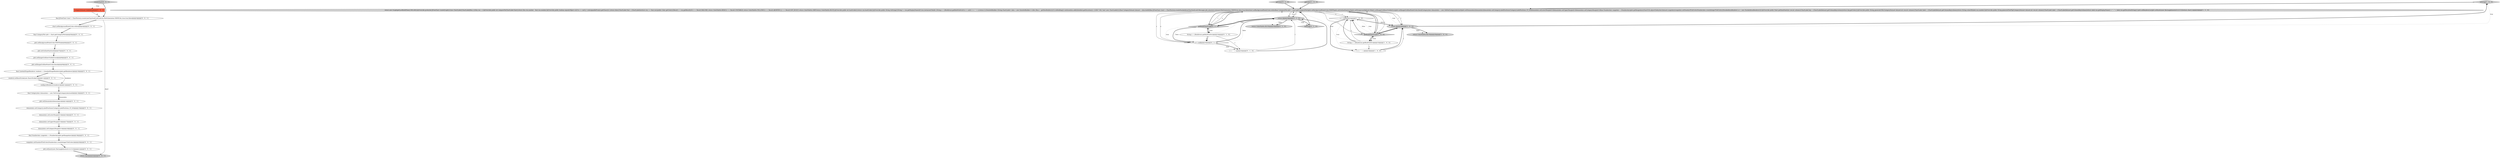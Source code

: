 digraph {
33 [style = filled, label = "final NumberAxis rangeAxis = (NumberAxis)plot.getRangeAxis()@@@19@@@['0', '0', '1']", fillcolor = white, shape = ellipse image = "AAA0AAABBB3BBB"];
7 [style = filled, label = "toString['1', '0', '0']", fillcolor = lightgray, shape = diamond image = "AAA0AAABBB1BBB"];
19 [style = filled, label = "final LineAndShapeRenderer renderer = (LineAndShapeRenderer)plot.getRenderer()@@@10@@@['0', '0', '1']", fillcolor = white, shape = ellipse image = "AAA0AAABBB3BBB"];
27 [style = filled, label = "plot.setRangeGridlinesVisible(true)@@@8@@@['0', '0', '1']", fillcolor = white, shape = ellipse image = "AAA0AAABBB3BBB"];
14 [style = filled, label = "return ColorPalette.BLUE@@@25@@@['0', '1', '0']", fillcolor = lightgray, shape = ellipse image = "AAA0AAABBB2BBB"];
11 [style = filled, label = "l += ' ' + s@@@34@@@['0', '1', '0']", fillcolor = white, shape = ellipse image = "AAA0AAABBB2BBB"];
3 [style = filled, label = "s != null@@@34@@@['1', '0', '0']", fillcolor = white, shape = diamond image = "AAA0AAABBB1BBB"];
13 [style = filled, label = "return l@@@36@@@['0', '1', '0']", fillcolor = lightgray, shape = ellipse image = "AAA0AAABBB2BBB"];
30 [style = filled, label = "plot.setDomainAxis(domainAxis)@@@14@@@['0', '0', '1']", fillcolor = white, shape = ellipse image = "AAA0AAABBB3BBB"];
34 [style = filled, label = "renderer.setBaseStroke(new BasicStroke(3))@@@11@@@['0', '0', '1']", fillcolor = white, shape = ellipse image = "AAA0AAABBB3BBB"];
0 [style = filled, label = "getBuildTimeGraph['1', '0', '0']", fillcolor = lightgray, shape = diamond image = "AAA0AAABBB1BBB"];
29 [style = filled, label = "createChart['0', '0', '1']", fillcolor = lightgray, shape = diamond image = "AAA0AAABBB3BBB"];
23 [style = filled, label = "CategoryDataset ds@@@2@@@['0', '0', '1']", fillcolor = tomato, shape = box image = "AAA0AAABBB3BBB"];
38 [style = filled, label = "chart.setBackgroundPaint(Color.white)@@@4@@@['0', '0', '1']", fillcolor = white, shape = ellipse image = "AAA0AAABBB3BBB"];
18 [style = filled, label = "final JFreeChart chart = ChartFactory.createLineChart(null,null,null,ds,PlotOrientation.VERTICAL,true,true,false)@@@3@@@['0', '0', '1']", fillcolor = white, shape = ellipse image = "AAA0AAABBB3BBB"];
8 [style = filled, label = "return ColorPalette.BLUE@@@25@@@['1', '0', '0']", fillcolor = lightgray, shape = ellipse image = "AAA0AAABBB1BBB"];
12 [style = filled, label = "s != null@@@34@@@['0', '1', '0']", fillcolor = white, shape = diamond image = "AAA0AAABBB2BBB"];
32 [style = filled, label = "plot.setOutlinePaint(null)@@@7@@@['0', '0', '1']", fillcolor = white, shape = ellipse image = "AAA0AAABBB3BBB"];
15 [style = filled, label = "getColor['0', '1', '0']", fillcolor = lightgray, shape = diamond image = "AAA0AAABBB2BBB"];
20 [style = filled, label = "domainAxis.setUpperMargin(0.0)@@@17@@@['0', '0', '1']", fillcolor = white, shape = ellipse image = "AAA0AAABBB3BBB"];
35 [style = filled, label = "final CategoryPlot plot = chart.getCategoryPlot()@@@5@@@['0', '0', '1']", fillcolor = white, shape = ellipse image = "AAA0AAABBB3BBB"];
6 [style = filled, label = "getColor['1', '0', '0']", fillcolor = lightgray, shape = diamond image = "AAA0AAABBB1BBB"];
1 [style = filled, label = "return new Graph(getLastBuildTime(),500,400){@Override protected JFreeChart createGraph(){class ChartLabel{ChartLabel(Run r){this.run = r}@Override public int compareTo(ChartLabel that){return this.run.number - that.run.number}@Override public boolean equals(Object o){if (o == null || !.isAssignableFrom(o.getClass())) {return false}ChartLabel that = (ChartLabel)oreturn run == that.run}public Color getColor(){Result r = run.getResult()if (r == Result.FAILURE) return ColorPalette.REDif (r == Result.UNSTABLE) return ColorPalette.YELLOWif (r == Result.ABORTED || r == Result.NOT_BUILT) return ColorPalette.GREYreturn ColorPalette.BLUE}@Override public int hashCode(){return run.hashCode()}@Override public String toString(){String l = run.getDisplayName()if (run instanceof Build) {String s = ((Build)run).getBuiltOnStr()if (s != null) l += ' ' + s}return l}}DataSetBuilder<String,ChartLabel> data = new DataSetBuilder<>()for (Run r : getNewBuilds()){if (r.isBuilding()) continuedata.add(((double)r.getDuration()) / (1000 * 60),\"min\",new ChartLabel(r))}final CategoryDataset dataset = data.build()final JFreeChart chart = ChartFactory.createStackedAreaChart(null,null,Messages.Job_minutes(),dataset,PlotOrientation.VERTICAL,false,true,false)chart.setBackgroundPaint(Color.white)final CategoryPlot plot = chart.getCategoryPlot()plot.setBackgroundPaint(Color.WHITE)plot.setOutlinePaint(null)plot.setForegroundAlpha(0.8f)plot.setRangeGridlinesVisible(true)plot.setRangeGridlinePaint(Color.black)CategoryAxis domainAxis = new ShiftedCategoryAxis(null)plot.setDomainAxis(domainAxis)domainAxis.setCategoryLabelPositions(CategoryLabelPositions.UP_90)domainAxis.setLowerMargin(0.0)domainAxis.setUpperMargin(0.0)domainAxis.setCategoryMargin(0.0)final NumberAxis rangeAxis = (NumberAxis)plot.getRangeAxis()ChartUtil.adjustChebyshev(dataset,rangeAxis)rangeAxis.setStandardTickUnits(NumberAxis.createIntegerTickUnits())StackedAreaRenderer ar = new StackedAreaRenderer2(){@Override public Paint getItemPaint(int row,int column){ChartLabel key = (ChartLabel)dataset.getColumnKey(column)return key.getColor()}@Override public String generateURL(CategoryDataset dataset,int row,int column){ChartLabel label = (ChartLabel)dataset.getColumnKey(column)return String.valueOf(label.run.number)}@Override public String generateToolTip(CategoryDataset dataset,int row,int column){ChartLabel label = (ChartLabel)dataset.getColumnKey(column)return label.run.getDisplayName() + \" : \" + label.run.getDurationString()}}plot.setRenderer(ar)plot.setInsets(new RectangleInsets(0,0,0,5.0))return chart}}@@@3@@@['1', '1', '0']", fillcolor = lightgray, shape = ellipse image = "AAA0AAABBB1BBB"];
36 [style = filled, label = "domainAxis.setLowerMargin(0.0)@@@16@@@['0', '0', '1']", fillcolor = white, shape = ellipse image = "AAA0AAABBB3BBB"];
9 [style = filled, label = "String s = ((Build)run).getBuiltOnStr()@@@33@@@['0', '1', '0']", fillcolor = white, shape = ellipse image = "AAA0AAABBB2BBB"];
4 [style = filled, label = "return l@@@36@@@['1', '0', '0']", fillcolor = lightgray, shape = ellipse image = "AAA0AAABBB1BBB"];
10 [style = filled, label = "getBuildTimeGraph['0', '1', '0']", fillcolor = lightgray, shape = diamond image = "AAA0AAABBB2BBB"];
21 [style = filled, label = "plot.setRangeGridlinePaint(Color.black)@@@9@@@['0', '0', '1']", fillcolor = white, shape = ellipse image = "AAA0AAABBB3BBB"];
22 [style = filled, label = "rangeAxis.setStandardTickUnits(NumberAxis.createIntegerTickUnits())@@@20@@@['0', '0', '1']", fillcolor = white, shape = ellipse image = "AAA0AAABBB3BBB"];
17 [style = filled, label = "plot.setInsets(new RectangleInsets(0,0,0,5.0))@@@21@@@['0', '0', '1']", fillcolor = white, shape = ellipse image = "AAA0AAABBB3BBB"];
16 [style = filled, label = "toString['0', '1', '0']", fillcolor = lightgray, shape = diamond image = "AAA0AAABBB2BBB"];
37 [style = filled, label = "final CategoryAxis domainAxis = new NoOverlapCategoryAxis(null)@@@13@@@['0', '0', '1']", fillcolor = white, shape = ellipse image = "AAA0AAABBB3BBB"];
26 [style = filled, label = "configureRenderer(renderer)@@@12@@@['0', '0', '1']", fillcolor = white, shape = ellipse image = "AAA0AAABBB3BBB"];
5 [style = filled, label = "l += ' ' + s@@@34@@@['1', '0', '0']", fillcolor = white, shape = ellipse image = "AAA0AAABBB1BBB"];
31 [style = filled, label = "domainAxis.setCategoryMargin(0.0)@@@18@@@['0', '0', '1']", fillcolor = white, shape = ellipse image = "AAA0AAABBB3BBB"];
2 [style = filled, label = "String s = ((Build)run).getBuiltOnStr()@@@33@@@['1', '0', '0']", fillcolor = white, shape = ellipse image = "AAA0AAABBB1BBB"];
24 [style = filled, label = "domainAxis.setCategoryLabelPositions(CategoryLabelPositions.UP_90)@@@15@@@['0', '0', '1']", fillcolor = white, shape = ellipse image = "AAA0AAABBB3BBB"];
28 [style = filled, label = "plot.setBackgroundPaint(Color.WHITE)@@@6@@@['0', '0', '1']", fillcolor = white, shape = ellipse image = "AAA0AAABBB3BBB"];
25 [style = filled, label = "return chart@@@22@@@['0', '0', '1']", fillcolor = lightgray, shape = ellipse image = "AAA0AAABBB3BBB"];
0->4 [style = bold, label=""];
15->1 [style = bold, label=""];
13->1 [style = dotted, label="true"];
10->12 [style = dotted, label="true"];
10->12 [style = dotted, label="false"];
36->20 [style = bold, label=""];
4->7 [style = dotted, label="true"];
3->4 [style = dotted, label="false"];
11->13 [style = solid, label="l"];
4->8 [style = bold, label=""];
1->13 [style = solid, label="l"];
16->1 [style = bold, label=""];
37->30 [style = bold, label=""];
19->26 [style = solid, label="renderer"];
18->38 [style = bold, label=""];
38->35 [style = bold, label=""];
7->1 [style = bold, label=""];
13->10 [style = bold, label=""];
31->33 [style = bold, label=""];
34->26 [style = bold, label=""];
27->21 [style = bold, label=""];
9->12 [style = bold, label=""];
1->10 [style = bold, label=""];
12->13 [style = dotted, label="false"];
20->31 [style = bold, label=""];
12->11 [style = dotted, label="true"];
28->32 [style = bold, label=""];
9->1 [style = dotted, label="true"];
13->16 [style = dotted, label="true"];
22->17 [style = bold, label=""];
1->10 [style = solid, label="r"];
35->28 [style = bold, label=""];
12->13 [style = bold, label=""];
2->3 [style = bold, label=""];
2->1 [style = dotted, label="true"];
1->13 [style = solid, label="r"];
11->13 [style = bold, label=""];
4->8 [style = dotted, label="false"];
13->14 [style = dotted, label="false"];
9->10 [style = bold, label=""];
1->0 [style = bold, label=""];
0->2 [style = dotted, label="true"];
1->3 [style = solid, label="o"];
1->3 [style = solid, label="r"];
4->7 [style = bold, label=""];
1->10 [style = solid, label="o"];
1->4 [style = solid, label="r"];
0->3 [style = dotted, label="true"];
2->5 [style = solid, label="s"];
32->27 [style = bold, label=""];
0->3 [style = bold, label=""];
4->1 [style = dotted, label="true"];
37->30 [style = solid, label="domainAxis"];
19->34 [style = bold, label=""];
5->4 [style = bold, label=""];
5->4 [style = solid, label="l"];
10->1 [style = bold, label=""];
21->19 [style = bold, label=""];
10->13 [style = bold, label=""];
13->16 [style = bold, label=""];
1->0 [style = solid, label="o"];
1->12 [style = solid, label="o"];
18->25 [style = solid, label="chart"];
1->0 [style = solid, label="r"];
2->0 [style = bold, label=""];
29->18 [style = bold, label=""];
6->1 [style = bold, label=""];
10->9 [style = dotted, label="true"];
3->4 [style = bold, label=""];
1->4 [style = solid, label="l"];
9->12 [style = solid, label="s"];
29->23 [style = dotted, label="true"];
24->36 [style = bold, label=""];
10->9 [style = bold, label=""];
3->5 [style = bold, label=""];
0->1 [style = bold, label=""];
10->12 [style = bold, label=""];
33->22 [style = bold, label=""];
2->3 [style = solid, label="s"];
9->11 [style = solid, label="s"];
0->3 [style = dotted, label="false"];
1->12 [style = solid, label="r"];
12->11 [style = bold, label=""];
23->18 [style = solid, label="ds"];
0->2 [style = bold, label=""];
13->14 [style = bold, label=""];
26->37 [style = bold, label=""];
3->5 [style = dotted, label="true"];
30->24 [style = bold, label=""];
4->0 [style = bold, label=""];
17->25 [style = bold, label=""];
}
